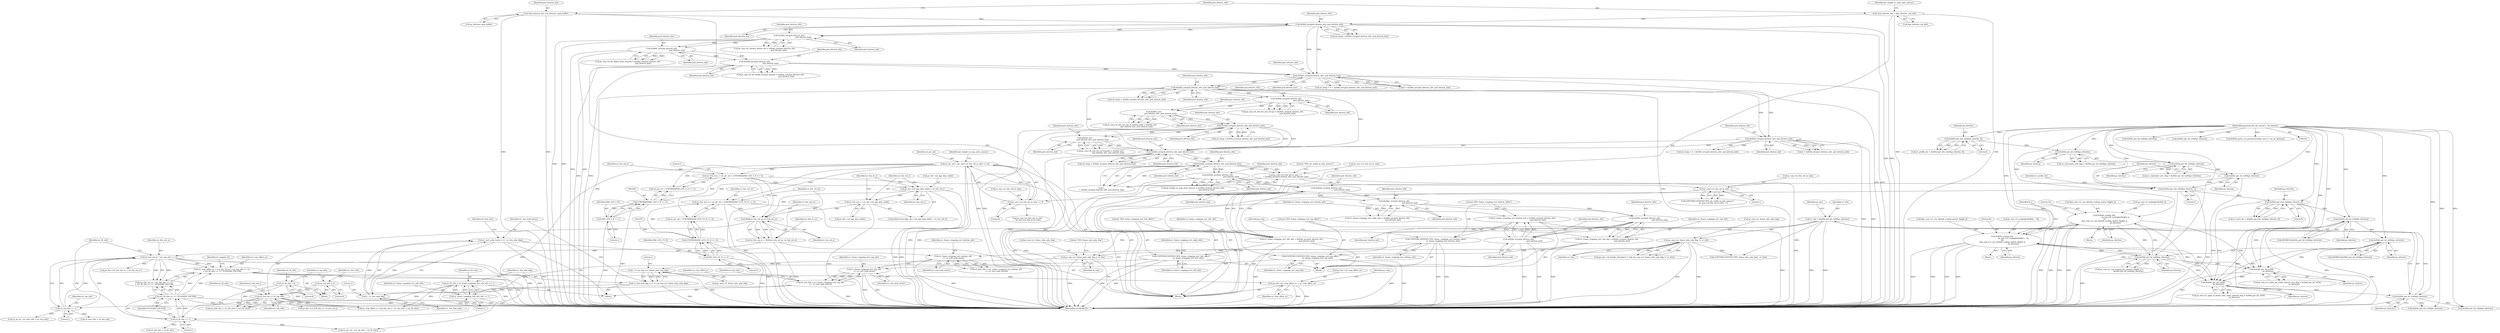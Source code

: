 digraph "0_Android_42cf02965b11c397dd37a0063e683cef005bc0ae@pointer" {
"1001477" [label="(Call,ps_dec->u2_crop_offset_uv = u2_crop_offset_uv)"];
"1001167" [label="(Call,u2_crop_offset_uv = (u2_frm_wd_uv * (u2_top_ofst >> 1))\n + (u2_lft_ofst >> 1) * YUV420SP_FACTOR)"];
"1001170" [label="(Call,u2_frm_wd_uv * (u2_top_ofst >> 1))"];
"1001083" [label="(Call,u2_frm_wd_uv = MAX(u2_frm_wd_uv, u2_frm_wd_y))"];
"1001085" [label="(Call,MAX(u2_frm_wd_uv, u2_frm_wd_y))"];
"1001074" [label="(Call,u2_frm_wd_uv = u2_pic_wd + (UWORD8)(PAD_LEN_UV_H << 2))"];
"1000835" [label="(Call,u2_pic_wd = (ps_seq->u2_frm_wd_in_mbs << 4))"];
"1000837" [label="(Call,ps_seq->u2_frm_wd_in_mbs << 4)"];
"1000830" [label="(Call,ps_seq->u2_frm_wd_in_mbs - 1)"];
"1000819" [label="(Call,ps_seq->u2_frm_wd_in_mbs = 1\n + ih264d_uev(pu4_bitstrm_ofst, pu4_bitstrm_buf))"];
"1000825" [label="(Call,ih264d_uev(pu4_bitstrm_ofst, pu4_bitstrm_buf))"];
"1000768" [label="(Call,ih264d_uev(pu4_bitstrm_ofst, pu4_bitstrm_buf))"];
"1000756" [label="(Call,ih264d_sev(\n                            pu4_bitstrm_ofst, pu4_bitstrm_buf))"];
"1000719" [label="(Call,ih264d_uev(pu4_bitstrm_ofst, pu4_bitstrm_buf))"];
"1000709" [label="(Call,ih264d_sev(\n                        pu4_bitstrm_ofst, pu4_bitstrm_buf))"];
"1000697" [label="(Call,ih264d_sev(pu4_bitstrm_ofst,\n                                                     pu4_bitstrm_buf))"];
"1000611" [label="(Call,ih264d_uev(pu4_bitstrm_ofst, pu4_bitstrm_buf))"];
"1000573" [label="(Call,ih264d_uev(pu4_bitstrm_ofst, pu4_bitstrm_buf))"];
"1000458" [label="(Call,ih264d_uev(pu4_bitstrm_ofst,\n                                                        pu4_bitstrm_buf))"];
"1000442" [label="(Call,ih264d_uev(pu4_bitstrm_ofst,\n                                                      pu4_bitstrm_buf))"];
"1000426" [label="(Call,ih264d_uev(pu4_bitstrm_ofst,\n                                                  pu4_bitstrm_buf))"];
"1000303" [label="(Call,ih264d_uev(pu4_bitstrm_ofst, pu4_bitstrm_buf))"];
"1000187" [label="(Call,*pu4_bitstrm_ofst = &ps_bitstrm->u4_ofst)"];
"1000181" [label="(Call,*pu4_bitstrm_buf = ps_bitstrm->pu4_buffer)"];
"1000647" [label="(Call,ih264d_uev(pu4_bitstrm_ofst, pu4_bitstrm_buf))"];
"1001078" [label="(Call,(UWORD8)(PAD_LEN_UV_H << 2))"];
"1001080" [label="(Call,PAD_LEN_UV_H << 2)"];
"1001060" [label="(Call,u2_frm_wd_y = ps_dec->u4_app_disp_width)"];
"1001055" [label="(Call,ps_dec->u4_app_disp_width > u2_frm_wd_y)"];
"1001038" [label="(Call,u2_frm_wd_y = u2_pic_wd + (UWORD8)(PAD_LEN_Y_H << 1))"];
"1001042" [label="(Call,(UWORD8)(PAD_LEN_Y_H << 1))"];
"1001044" [label="(Call,PAD_LEN_Y_H << 1)"];
"1001172" [label="(Call,u2_top_ofst >> 1)"];
"1001163" [label="(Call,u2_frm_wd_y * u2_top_ofst)"];
"1001155" [label="(Call,u2_top_ofst = (u1_frame_cropping_rect_top_ofst\n << u1_vert_mult_factor))"];
"1001157" [label="(Call,u1_frame_cropping_rect_top_ofst\n << u1_vert_mult_factor)"];
"1001016" [label="(Call,COPYTHECONTEXT(\"SPS: frame_cropping_rect_top_offset\",\n                        u1_frame_cropping_rect_top_ofst))"];
"1001011" [label="(Call,u1_frame_cropping_rect_top_ofst = ih264d_uev(pu4_bitstrm_ofst,\n                                                     pu4_bitstrm_buf))"];
"1001013" [label="(Call,ih264d_uev(pu4_bitstrm_ofst,\n                                                     pu4_bitstrm_buf))"];
"1001005" [label="(Call,ih264d_uev(pu4_bitstrm_ofst,\n                                                       pu4_bitstrm_buf))"];
"1000997" [label="(Call,ih264d_uev(pu4_bitstrm_ofst,\n                                                      pu4_bitstrm_buf))"];
"1000844" [label="(Call,ih264d_uev(pu4_bitstrm_ofst,\n                                                pu4_bitstrm_buf))"];
"1001152" [label="(Call,u1_frame_cropping_rect_bottom_ofst\n << u1_vert_mult_factor)"];
"1001024" [label="(Call,COPYTHECONTEXT(\"SPS: frame_cropping_rect_bottom_offset\",\n                        u1_frame_cropping_rect_bottom_ofst))"];
"1001019" [label="(Call,u1_frame_cropping_rect_bottom_ofst = ih264d_uev(pu4_bitstrm_ofst,\n                                                        pu4_bitstrm_buf))"];
"1001021" [label="(Call,ih264d_uev(pu4_bitstrm_ofst,\n                                                        pu4_bitstrm_buf))"];
"1001145" [label="(Call,u1_vert_mult_factor = (2 - u1_frm_mbs_flag))"];
"1001147" [label="(Call,2 - u1_frm_mbs_flag)"];
"1001138" [label="(Call,u1_frm_mbs_flag = (1 == ps_seq->u1_frame_mbs_only_flag))"];
"1001140" [label="(Call,1 == ps_seq->u1_frame_mbs_only_flag)"];
"1000916" [label="(Call,ps_seq->u1_frame_mbs_only_flag = u1_frm)"];
"1000892" [label="(Call,u1_frm = ih264d_get_bit_h264(ps_bitstrm))"];
"1000894" [label="(Call,ih264d_get_bit_h264(ps_bitstrm))"];
"1000812" [label="(Call,ih264d_get_bit_h264(\n                    ps_bitstrm))"];
"1000537" [label="(Call,ih264d_scaling_list(\n                                        ps_seq->i2_scalinglist4x4[i4_i],\n 16,\n &ps_seq->u1_use_default_scaling_matrix_flag[i4_i],\n                                        ps_bitstrm))"];
"1000553" [label="(Call,ih264d_scaling_list(\n                                        ps_seq->i2_scalinglist8x8[i4_i - 6],\n 64,\n &ps_seq->u1_use_default_scaling_matrix_flag[i4_i],\n                                        ps_bitstrm))"];
"1000516" [label="(Call,ih264d_get_bit_h264(ps_bitstrm))"];
"1000493" [label="(Call,ih264d_get_bit_h264(ps_bitstrm))"];
"1000476" [label="(Call,ih264d_get_bit_h264(ps_bitstrm))"];
"1000295" [label="(Call,ih264d_get_bits_h264(ps_bitstrm, 8))"];
"1000262" [label="(Call,ih264d_get_bits_h264(ps_bitstrm, 5))"];
"1000260" [label="(Call,ih264d_get_bit_h264(ps_bitstrm))"];
"1000258" [label="(Call,ih264d_get_bit_h264(ps_bitstrm))"];
"1000254" [label="(Call,ih264d_get_bit_h264(ps_bitstrm))"];
"1000246" [label="(Call,ih264d_get_bits_h264(ps_bitstrm, 8))"];
"1000165" [label="(MethodParameterIn,dec_bit_stream_t *ps_bitstrm)"];
"1000686" [label="(Call,ih264d_get_bit_h264(\n                        ps_bitstrm))"];
"1000903" [label="(Call,ps_seq->u1_frame_mbs_only_flag != u1_frm)"];
"1001116" [label="(Call,u2_top_ofst = 0)"];
"1001175" [label="(Call,(u2_lft_ofst >> 1) * YUV420SP_FACTOR)"];
"1001176" [label="(Call,u2_lft_ofst >> 1)"];
"1001133" [label="(Call,u2_lft_ofst = u1_frame_cropping_rect_left_ofst << 1)"];
"1001135" [label="(Call,u1_frame_cropping_rect_left_ofst << 1)"];
"1001000" [label="(Call,COPYTHECONTEXT(\"SPS: frame_cropping_rect_left_offset\",\n                        u1_frame_cropping_rect_left_ofst))"];
"1000995" [label="(Call,u1_frame_cropping_rect_left_ofst = ih264d_uev(pu4_bitstrm_ofst,\n                                                      pu4_bitstrm_buf))"];
"1001112" [label="(Call,u2_lft_ofst = 0)"];
"1000422" [label="(Call,ps_seq->i4_chroma_format_idc = ih264d_uev(pu4_bitstrm_ofst,\n                                                  pu4_bitstrm_buf))"];
"1001160" [label="(Call,u2_crop_offset_y = (u2_frm_wd_y * u2_top_ofst) + (u2_lft_ofst))"];
"1001172" [label="(Call,u2_top_ofst >> 1)"];
"1000649" [label="(Identifier,pu4_bitstrm_buf)"];
"1000823" [label="(Call,1\n + ih264d_uev(pu4_bitstrm_ofst, pu4_bitstrm_buf))"];
"1000686" [label="(Call,ih264d_get_bit_h264(\n                        ps_bitstrm))"];
"1001076" [label="(Call,u2_pic_wd + (UWORD8)(PAD_LEN_UV_H << 2))"];
"1001146" [label="(Identifier,u1_vert_mult_factor)"];
"1000491" [label="(Call,(WORD32)ih264d_get_bit_h264(ps_bitstrm))"];
"1000693" [label="(Call,ps_seq->i4_ofst_for_non_ref_pic = ih264d_sev(pu4_bitstrm_ofst,\n                                                     pu4_bitstrm_buf))"];
"1000295" [label="(Call,ih264d_get_bits_h264(ps_bitstrm, 8))"];
"1001422" [label="(Call,ps_dec->u2_frm_wd_uv = u2_frm_wd_uv)"];
"1000687" [label="(Identifier,ps_bitstrm)"];
"1000829" [label="(Literal,\"SPS: pic_width_in_mbs_minus1\")"];
"1000978" [label="(Call,ih264d_get_bit_h264(ps_bitstrm))"];
"1000165" [label="(MethodParameterIn,dec_bit_stream_t *ps_bitstrm)"];
"1000550" [label="(Identifier,ps_bitstrm)"];
"1001060" [label="(Call,u2_frm_wd_y = ps_dec->u4_app_disp_width)"];
"1001169" [label="(Call,(u2_frm_wd_uv * (u2_top_ofst >> 1))\n + (u2_lft_ofst >> 1) * YUV420SP_FACTOR)"];
"1000254" [label="(Call,ih264d_get_bit_h264(ps_bitstrm))"];
"1001089" [label="(Identifier,u2_frm_ht_uv)"];
"1000825" [label="(Call,ih264d_uev(pu4_bitstrm_ofst, pu4_bitstrm_buf))"];
"1001081" [label="(Identifier,PAD_LEN_UV_H)"];
"1001062" [label="(Call,ps_dec->u4_app_disp_width)"];
"1001152" [label="(Call,u1_frame_cropping_rect_bottom_ofst\n << u1_vert_mult_factor)"];
"1001507" [label="(MethodReturn,WORD32)"];
"1000537" [label="(Call,ih264d_scaling_list(\n                                        ps_seq->i2_scalinglist4x4[i4_i],\n 16,\n &ps_seq->u1_use_default_scaling_matrix_flag[i4_i],\n                                        ps_bitstrm))"];
"1000296" [label="(Identifier,ps_bitstrm)"];
"1001167" [label="(Call,u2_crop_offset_uv = (u2_frm_wd_uv * (u2_top_ofst >> 1))\n + (u2_lft_ofst >> 1) * YUV420SP_FACTOR)"];
"1001005" [label="(Call,ih264d_uev(pu4_bitstrm_ofst,\n                                                       pu4_bitstrm_buf))"];
"1001162" [label="(Call,(u2_frm_wd_y * u2_top_ofst) + (u2_lft_ofst))"];
"1001138" [label="(Call,u1_frm_mbs_flag = (1 == ps_seq->u1_frame_mbs_only_flag))"];
"1001150" [label="(Call,u2_btm_ofst = (u1_frame_cropping_rect_bottom_ofst\n << u1_vert_mult_factor))"];
"1001412" [label="(Call,ps_dec->u2_frm_wd_y = u2_frm_wd_y)"];
"1001012" [label="(Identifier,u1_frame_cropping_rect_top_ofst)"];
"1000682" [label="(Call,ps_seq->u1_delta_pic_order_always_zero_flag = ih264d_get_bit_h264(\n                        ps_bitstrm))"];
"1001045" [label="(Identifier,PAD_LEN_Y_H)"];
"1000922" [label="(Literal,\"SPS: frame_mbs_only_flag\")"];
"1001117" [label="(Identifier,u2_top_ofst)"];
"1000262" [label="(Call,ih264d_get_bits_h264(ps_bitstrm, 5))"];
"1000255" [label="(Identifier,ps_bitstrm)"];
"1000844" [label="(Call,ih264d_uev(pu4_bitstrm_ofst,\n                                                pu4_bitstrm_buf))"];
"1000813" [label="(Identifier,ps_bitstrm)"];
"1001153" [label="(Identifier,u1_frame_cropping_rect_bottom_ofst)"];
"1000561" [label="(Literal,64)"];
"1000297" [label="(Literal,8)"];
"1000260" [label="(Call,ih264d_get_bit_h264(ps_bitstrm))"];
"1000893" [label="(Identifier,u1_frm)"];
"1000820" [label="(Call,ps_seq->u2_frm_wd_in_mbs)"];
"1000454" [label="(Call,ps_seq->i4_bit_depth_chroma_minus8 = ih264d_uev(pu4_bitstrm_ofst,\n                                                        pu4_bitstrm_buf))"];
"1000188" [label="(Identifier,pu4_bitstrm_ofst)"];
"1000645" [label="(Call,4 + ih264d_uev(pu4_bitstrm_ofst, pu4_bitstrm_buf))"];
"1000187" [label="(Call,*pu4_bitstrm_ofst = &ps_bitstrm->u4_ofst)"];
"1001046" [label="(Literal,1)"];
"1001166" [label="(Identifier,u2_lft_ofst)"];
"1001016" [label="(Call,COPYTHECONTEXT(\"SPS: frame_cropping_rect_top_offset\",\n                        u1_frame_cropping_rect_top_ofst))"];
"1001484" [label="(Identifier,ps_seq)"];
"1000477" [label="(Identifier,ps_bitstrm)"];
"1000301" [label="(Call,u4_temp = ih264d_uev(pu4_bitstrm_ofst, pu4_bitstrm_buf))"];
"1000647" [label="(Call,ih264d_uev(pu4_bitstrm_ofst, pu4_bitstrm_buf))"];
"1000611" [label="(Call,ih264d_uev(pu4_bitstrm_ofst, pu4_bitstrm_buf))"];
"1000183" [label="(Call,ps_bitstrm->pu4_buffer)"];
"1001179" [label="(Identifier,YUV420SP_FACTOR)"];
"1000517" [label="(Identifier,ps_bitstrm)"];
"1000904" [label="(Call,ps_seq->u1_frame_mbs_only_flag)"];
"1000846" [label="(Identifier,pu4_bitstrm_buf)"];
"1001026" [label="(Identifier,u1_frame_cropping_rect_bottom_ofst)"];
"1000538" [label="(Call,ps_seq->i2_scalinglist4x4[i4_i])"];
"1000999" [label="(Identifier,pu4_bitstrm_buf)"];
"1000568" [label="(Identifier,ps_bitstrm)"];
"1001000" [label="(Call,COPYTHECONTEXT(\"SPS: frame_cropping_rect_left_offset\",\n                        u1_frame_cropping_rect_left_ofst))"];
"1000866" [label="(Call,ps_seq->u2_frm_wd_in_mbs\n * ps_seq->u2_frm_ht_in_mbs)"];
"1001007" [label="(Identifier,pu4_bitstrm_buf)"];
"1000997" [label="(Call,ih264d_uev(pu4_bitstrm_ofst,\n                                                      pu4_bitstrm_buf))"];
"1001023" [label="(Identifier,pu4_bitstrm_buf)"];
"1000427" [label="(Identifier,pu4_bitstrm_ofst)"];
"1000244" [label="(Call,u1_profile_idc = ih264d_get_bits_h264(ps_bitstrm, 8))"];
"1000573" [label="(Call,ih264d_uev(pu4_bitstrm_ofst, pu4_bitstrm_buf))"];
"1001184" [label="(Call,u2_btm_ofst + u2_top_ofst)"];
"1000836" [label="(Identifier,u2_pic_wd)"];
"1000181" [label="(Call,*pu4_bitstrm_buf = ps_bitstrm->pu4_buffer)"];
"1000758" [label="(Identifier,pu4_bitstrm_buf)"];
"1001156" [label="(Identifier,u2_top_ofst)"];
"1001106" [label="(Block,)"];
"1001011" [label="(Call,u1_frame_cropping_rect_top_ofst = ih264d_uev(pu4_bitstrm_ofst,\n                                                     pu4_bitstrm_buf))"];
"1001157" [label="(Call,u1_frame_cropping_rect_top_ofst\n << u1_vert_mult_factor)"];
"1000508" [label="(Identifier,i4_i)"];
"1000248" [label="(Literal,8)"];
"1001151" [label="(Identifier,u2_btm_ofst)"];
"1000261" [label="(Identifier,ps_bitstrm)"];
"1000697" [label="(Call,ih264d_sev(pu4_bitstrm_ofst,\n                                                     pu4_bitstrm_buf))"];
"1000258" [label="(Call,ih264d_get_bit_h264(ps_bitstrm))"];
"1001087" [label="(Identifier,u2_frm_wd_y)"];
"1000838" [label="(Call,ps_seq->u2_frm_wd_in_mbs)"];
"1001173" [label="(Identifier,u2_top_ofst)"];
"1000831" [label="(Call,ps_seq->u2_frm_wd_in_mbs)"];
"1001155" [label="(Call,u2_top_ofst = (u1_frame_cropping_rect_top_ofst\n << u1_vert_mult_factor))"];
"1001019" [label="(Call,u1_frame_cropping_rect_bottom_ofst = ih264d_uev(pu4_bitstrm_ofst,\n                                                        pu4_bitstrm_buf))"];
"1000903" [label="(Call,ps_seq->u1_frame_mbs_only_flag != u1_frm)"];
"1000516" [label="(Call,ih264d_get_bit_h264(ps_bitstrm))"];
"1000536" [label="(Block,)"];
"1000643" [label="(Call,u4_temp = 4 + ih264d_uev(pu4_bitstrm_ofst, pu4_bitstrm_buf))"];
"1000268" [label="(Identifier,u1_profile_idc)"];
"1001121" [label="(Identifier,u2_btm_ofst)"];
"1001118" [label="(Literal,0)"];
"1000710" [label="(Identifier,pu4_bitstrm_ofst)"];
"1000609" [label="(Call,u4_temp = ih264d_uev(pu4_bitstrm_ofst, pu4_bitstrm_buf))"];
"1001024" [label="(Call,COPYTHECONTEXT(\"SPS: frame_cropping_rect_bottom_offset\",\n                        u1_frame_cropping_rect_bottom_ofst))"];
"1000474" [label="(Call,(WORD32)ih264d_get_bit_h264(ps_bitstrm))"];
"1000766" [label="(Call,u4_temp = ih264d_uev(pu4_bitstrm_ofst, pu4_bitstrm_buf))"];
"1001080" [label="(Call,PAD_LEN_UV_H << 2)"];
"1000543" [label="(Literal,16)"];
"1001174" [label="(Literal,1)"];
"1001158" [label="(Identifier,u1_frame_cropping_rect_top_ofst)"];
"1000828" [label="(Call,COPYTHECONTEXT(\"SPS: pic_width_in_mbs_minus1\",\n                    ps_seq->u2_frm_wd_in_mbs - 1))"];
"1000929" [label="(Call,ih264d_get_bit_h264(ps_bitstrm))"];
"1001477" [label="(Call,ps_dec->u2_crop_offset_uv = u2_crop_offset_uv)"];
"1000304" [label="(Identifier,pu4_bitstrm_ofst)"];
"1000552" [label="(Block,)"];
"1000987" [label="(Call,ih264d_get_bit_h264(ps_bitstrm))"];
"1001031" [label="(Call,ih264d_get_bit_h264(ps_bitstrm))"];
"1001074" [label="(Call,u2_frm_wd_uv = u2_pic_wd + (UWORD8)(PAD_LEN_UV_H << 2))"];
"1001147" [label="(Call,2 - u1_frm_mbs_flag)"];
"1000717" [label="(Call,u4_temp = ih264d_uev(pu4_bitstrm_ofst, pu4_bitstrm_buf))"];
"1001142" [label="(Call,ps_seq->u1_frame_mbs_only_flag)"];
"1001020" [label="(Identifier,u1_frame_cropping_rect_bottom_ofst)"];
"1001061" [label="(Identifier,u2_frm_wd_y)"];
"1000845" [label="(Identifier,pu4_bitstrm_ofst)"];
"1001054" [label="(ControlStructure,if(ps_dec->u4_app_disp_width > u2_frm_wd_y))"];
"1000544" [label="(Call,&ps_seq->u1_use_default_scaling_matrix_flag[i4_i])"];
"1001049" [label="(Literal,1)"];
"1001133" [label="(Call,u2_lft_ofst = u1_frame_cropping_rect_left_ofst << 1)"];
"1001059" [label="(Identifier,u2_frm_wd_y)"];
"1001163" [label="(Call,u2_frm_wd_y * u2_top_ofst)"];
"1001017" [label="(Literal,\"SPS: frame_cropping_rect_top_offset\")"];
"1001018" [label="(Identifier,u1_frame_cropping_rect_top_ofst)"];
"1001114" [label="(Literal,0)"];
"1000166" [label="(Block,)"];
"1001127" [label="(Block,)"];
"1000757" [label="(Identifier,pu4_bitstrm_ofst)"];
"1001178" [label="(Literal,1)"];
"1000613" [label="(Identifier,pu4_bitstrm_buf)"];
"1000998" [label="(Identifier,pu4_bitstrm_ofst)"];
"1000719" [label="(Call,ih264d_uev(pu4_bitstrm_ofst, pu4_bitstrm_buf))"];
"1001134" [label="(Identifier,u2_lft_ofst)"];
"1000720" [label="(Identifier,pu4_bitstrm_ofst)"];
"1000648" [label="(Identifier,pu4_bitstrm_ofst)"];
"1001085" [label="(Call,MAX(u2_frm_wd_uv, u2_frm_wd_y))"];
"1000428" [label="(Identifier,pu4_bitstrm_buf)"];
"1000259" [label="(Identifier,ps_bitstrm)"];
"1001006" [label="(Identifier,pu4_bitstrm_ofst)"];
"1000995" [label="(Call,u1_frame_cropping_rect_left_ofst = ih264d_uev(pu4_bitstrm_ofst,\n                                                      pu4_bitstrm_buf))"];
"1001326" [label="(Call,ih264d_parse_vui_parametres(&ps_seq->s_vui, ps_bitstrm))"];
"1000827" [label="(Identifier,pu4_bitstrm_buf)"];
"1000768" [label="(Call,ih264d_uev(pu4_bitstrm_ofst, pu4_bitstrm_buf))"];
"1001078" [label="(Call,(UWORD8)(PAD_LEN_UV_H << 2))"];
"1001013" [label="(Call,ih264d_uev(pu4_bitstrm_ofst,\n                                                     pu4_bitstrm_buf))"];
"1001039" [label="(Identifier,u2_frm_wd_y)"];
"1001139" [label="(Identifier,u1_frm_mbs_flag)"];
"1001181" [label="(Identifier,i4_cropped_ht)"];
"1000837" [label="(Call,ps_seq->u2_frm_wd_in_mbs << 4)"];
"1001014" [label="(Identifier,pu4_bitstrm_ofst)"];
"1000554" [label="(Call,ps_seq->i2_scalinglist8x8[i4_i - 6])"];
"1000476" [label="(Call,ih264d_get_bit_h264(ps_bitstrm))"];
"1000841" [label="(Literal,4)"];
"1000458" [label="(Call,ih264d_uev(pu4_bitstrm_ofst,\n                                                        pu4_bitstrm_buf))"];
"1000252" [label="(Call,uc_constraint_set0_flag = ih264d_get_bit_h264(ps_bitstrm))"];
"1001478" [label="(Call,ps_dec->u2_crop_offset_uv)"];
"1001171" [label="(Identifier,u2_frm_wd_uv)"];
"1000305" [label="(Identifier,pu4_bitstrm_buf)"];
"1001066" [label="(Identifier,u2_frm_ht_y)"];
"1000460" [label="(Identifier,pu4_bitstrm_buf)"];
"1000826" [label="(Identifier,pu4_bitstrm_ofst)"];
"1001044" [label="(Call,PAD_LEN_Y_H << 1)"];
"1001040" [label="(Call,u2_pic_wd + (UWORD8)(PAD_LEN_Y_H << 1))"];
"1001165" [label="(Identifier,u2_top_ofst)"];
"1000892" [label="(Call,u1_frm = ih264d_get_bit_h264(ps_bitstrm))"];
"1000303" [label="(Call,ih264d_uev(pu4_bitstrm_ofst, pu4_bitstrm_buf))"];
"1001177" [label="(Identifier,u2_lft_ofst)"];
"1000443" [label="(Identifier,pu4_bitstrm_ofst)"];
"1000699" [label="(Identifier,pu4_bitstrm_buf)"];
"1001141" [label="(Literal,1)"];
"1000750" [label="(Call,ps_seq->i4_ofst_for_ref_frame[i] = ih264d_sev(\n                            pu4_bitstrm_ofst, pu4_bitstrm_buf))"];
"1001038" [label="(Call,u2_frm_wd_y = u2_pic_wd + (UWORD8)(PAD_LEN_Y_H << 1))"];
"1000920" [label="(Identifier,u1_frm)"];
"1000698" [label="(Identifier,pu4_bitstrm_ofst)"];
"1001083" [label="(Call,u2_frm_wd_uv = MAX(u2_frm_wd_uv, u2_frm_wd_y))"];
"1001025" [label="(Literal,\"SPS: frame_cropping_rect_bottom_offset\")"];
"1000894" [label="(Call,ih264d_get_bit_h264(ps_bitstrm))"];
"1000808" [label="(Call,ps_seq->u1_gaps_in_frame_num_value_allowed_flag = ih264d_get_bit_h264(\n                    ps_bitstrm))"];
"1001056" [label="(Call,ps_dec->u4_app_disp_width)"];
"1001189" [label="(Call,u2_pic_wd - (u2_rgt_ofst + u2_lft_ofst))"];
"1000705" [label="(Call,ps_seq->i4_ofst_for_top_to_bottom_field = ih264d_sev(\n                        pu4_bitstrm_ofst, pu4_bitstrm_buf))"];
"1001116" [label="(Call,u2_top_ofst = 0)"];
"1000438" [label="(Call,ps_seq->i4_bit_depth_luma_minus8 = ih264d_uev(pu4_bitstrm_ofst,\n                                                      pu4_bitstrm_buf))"];
"1000510" [label="(Call,ps_seq->u1_seq_scaling_list_present_flag[i4_i] =\n                                ih264d_get_bit_h264(ps_bitstrm))"];
"1000182" [label="(Identifier,pu4_bitstrm_buf)"];
"1000834" [label="(Literal,1)"];
"1001084" [label="(Identifier,u2_frm_wd_uv)"];
"1001161" [label="(Identifier,u2_crop_offset_y)"];
"1000553" [label="(Call,ih264d_scaling_list(\n                                        ps_seq->i2_scalinglist8x8[i4_i - 6],\n 64,\n &ps_seq->u1_use_default_scaling_matrix_flag[i4_i],\n                                        ps_bitstrm))"];
"1001191" [label="(Call,u2_rgt_ofst + u2_lft_ofst)"];
"1001140" [label="(Call,1 == ps_seq->u1_frame_mbs_only_flag)"];
"1000493" [label="(Call,ih264d_get_bit_h264(ps_bitstrm))"];
"1000444" [label="(Identifier,pu4_bitstrm_buf)"];
"1001137" [label="(Literal,1)"];
"1001135" [label="(Call,u1_frame_cropping_rect_left_ofst << 1)"];
"1000562" [label="(Call,&ps_seq->u1_use_default_scaling_matrix_flag[i4_i])"];
"1001176" [label="(Call,u2_lft_ofst >> 1)"];
"1001168" [label="(Identifier,u2_crop_offset_uv)"];
"1000895" [label="(Identifier,ps_bitstrm)"];
"1000769" [label="(Identifier,pu4_bitstrm_ofst)"];
"1000900" [label="(Identifier,ps_dec)"];
"1000256" [label="(Call,uc_constraint_set1_flag = ih264d_get_bit_h264(ps_bitstrm))"];
"1000612" [label="(Identifier,pu4_bitstrm_ofst)"];
"1001170" [label="(Call,u2_frm_wd_uv * (u2_top_ofst >> 1))"];
"1001149" [label="(Identifier,u1_frm_mbs_flag)"];
"1000246" [label="(Call,ih264d_get_bits_h264(ps_bitstrm, 8))"];
"1001001" [label="(Literal,\"SPS: frame_cropping_rect_left_offset\")"];
"1000835" [label="(Call,u2_pic_wd = (ps_seq->u2_frm_wd_in_mbs << 4))"];
"1000459" [label="(Identifier,pu4_bitstrm_ofst)"];
"1001022" [label="(Identifier,pu4_bitstrm_ofst)"];
"1000916" [label="(Call,ps_seq->u1_frame_mbs_only_flag = u1_frm)"];
"1000770" [label="(Identifier,pu4_bitstrm_buf)"];
"1001182" [label="(Call,u2_pic_ht - (u2_btm_ofst + u2_top_ofst))"];
"1001154" [label="(Identifier,u1_vert_mult_factor)"];
"1001112" [label="(Call,u2_lft_ofst = 0)"];
"1000201" [label="(Identifier,pic_height_in_map_units_minus1)"];
"1001082" [label="(Literal,2)"];
"1001021" [label="(Call,ih264d_uev(pu4_bitstrm_ofst,\n                                                        pu4_bitstrm_buf))"];
"1000494" [label="(Identifier,ps_bitstrm)"];
"1000574" [label="(Identifier,pu4_bitstrm_ofst)"];
"1000442" [label="(Call,ih264d_uev(pu4_bitstrm_ofst,\n                                                      pu4_bitstrm_buf))"];
"1000189" [label="(Call,&ps_bitstrm->u4_ofst)"];
"1001055" [label="(Call,ps_dec->u4_app_disp_width > u2_frm_wd_y)"];
"1000897" [label="(Call,(ps_dec->i4_header_decoded & 1) && (ps_seq->u1_frame_mbs_only_flag != u1_frm))"];
"1001159" [label="(Identifier,u1_vert_mult_factor)"];
"1000571" [label="(Call,4 + ih264d_uev(pu4_bitstrm_ofst, pu4_bitstrm_buf))"];
"1001481" [label="(Identifier,u2_crop_offset_uv)"];
"1000907" [label="(Identifier,u1_frm)"];
"1001002" [label="(Identifier,u1_frame_cropping_rect_left_ofst)"];
"1000264" [label="(Literal,5)"];
"1001042" [label="(Call,(UWORD8)(PAD_LEN_Y_H << 1))"];
"1001003" [label="(Call,u1_frame_cropping_rect_right_ofst = ih264d_uev(pu4_bitstrm_ofst,\n                                                       pu4_bitstrm_buf))"];
"1001148" [label="(Literal,2)"];
"1001164" [label="(Identifier,u2_frm_wd_y)"];
"1001029" [label="(Identifier,ps_seq)"];
"1000917" [label="(Call,ps_seq->u1_frame_mbs_only_flag)"];
"1000575" [label="(Identifier,pu4_bitstrm_buf)"];
"1000721" [label="(Identifier,pu4_bitstrm_buf)"];
"1000711" [label="(Identifier,pu4_bitstrm_buf)"];
"1000819" [label="(Call,ps_seq->u2_frm_wd_in_mbs = 1\n + ih264d_uev(pu4_bitstrm_ofst, pu4_bitstrm_buf))"];
"1000293" [label="(Call,u1_level_idc = ih264d_get_bits_h264(ps_bitstrm, 8))"];
"1000756" [label="(Call,ih264d_sev(\n                            pu4_bitstrm_ofst, pu4_bitstrm_buf))"];
"1000709" [label="(Call,ih264d_sev(\n                        pu4_bitstrm_ofst, pu4_bitstrm_buf))"];
"1001075" [label="(Identifier,u2_frm_wd_uv)"];
"1000247" [label="(Identifier,ps_bitstrm)"];
"1000830" [label="(Call,ps_seq->u2_frm_wd_in_mbs - 1)"];
"1000843" [label="(Identifier,pic_height_in_map_units_minus1)"];
"1000263" [label="(Identifier,ps_bitstrm)"];
"1000426" [label="(Call,ih264d_uev(pu4_bitstrm_ofst,\n                                                  pu4_bitstrm_buf))"];
"1001113" [label="(Identifier,u2_lft_ofst)"];
"1001175" [label="(Call,(u2_lft_ofst >> 1) * YUV420SP_FACTOR)"];
"1000996" [label="(Identifier,u1_frame_cropping_rect_left_ofst)"];
"1000842" [label="(Call,pic_height_in_map_units_minus1 = ih264d_uev(pu4_bitstrm_ofst,\n                                                pu4_bitstrm_buf))"];
"1000994" [label="(Block,)"];
"1001136" [label="(Identifier,u1_frame_cropping_rect_left_ofst)"];
"1000921" [label="(Call,COPYTHECONTEXT(\"SPS: frame_mbs_only_flag\", u1_frm))"];
"1001086" [label="(Identifier,u2_frm_wd_uv)"];
"1001145" [label="(Call,u1_vert_mult_factor = (2 - u1_frm_mbs_flag))"];
"1001015" [label="(Identifier,pu4_bitstrm_buf)"];
"1000812" [label="(Call,ih264d_get_bit_h264(\n                    ps_bitstrm))"];
"1001004" [label="(Identifier,u1_frame_cropping_rect_right_ofst)"];
"1000569" [label="(Call,u4_temp = 4 + ih264d_uev(pu4_bitstrm_ofst, pu4_bitstrm_buf))"];
"1001477" -> "1000166"  [label="AST: "];
"1001477" -> "1001481"  [label="CFG: "];
"1001478" -> "1001477"  [label="AST: "];
"1001481" -> "1001477"  [label="AST: "];
"1001484" -> "1001477"  [label="CFG: "];
"1001477" -> "1001507"  [label="DDG: "];
"1001477" -> "1001507"  [label="DDG: "];
"1001167" -> "1001477"  [label="DDG: "];
"1001167" -> "1001106"  [label="AST: "];
"1001167" -> "1001169"  [label="CFG: "];
"1001168" -> "1001167"  [label="AST: "];
"1001169" -> "1001167"  [label="AST: "];
"1001181" -> "1001167"  [label="CFG: "];
"1001167" -> "1001507"  [label="DDG: "];
"1001167" -> "1001507"  [label="DDG: "];
"1001170" -> "1001167"  [label="DDG: "];
"1001170" -> "1001167"  [label="DDG: "];
"1001175" -> "1001167"  [label="DDG: "];
"1001175" -> "1001167"  [label="DDG: "];
"1001170" -> "1001169"  [label="AST: "];
"1001170" -> "1001172"  [label="CFG: "];
"1001171" -> "1001170"  [label="AST: "];
"1001172" -> "1001170"  [label="AST: "];
"1001177" -> "1001170"  [label="CFG: "];
"1001170" -> "1001507"  [label="DDG: "];
"1001170" -> "1001507"  [label="DDG: "];
"1001170" -> "1001169"  [label="DDG: "];
"1001170" -> "1001169"  [label="DDG: "];
"1001083" -> "1001170"  [label="DDG: "];
"1001172" -> "1001170"  [label="DDG: "];
"1001172" -> "1001170"  [label="DDG: "];
"1001170" -> "1001422"  [label="DDG: "];
"1001083" -> "1000166"  [label="AST: "];
"1001083" -> "1001085"  [label="CFG: "];
"1001084" -> "1001083"  [label="AST: "];
"1001085" -> "1001083"  [label="AST: "];
"1001089" -> "1001083"  [label="CFG: "];
"1001083" -> "1001507"  [label="DDG: "];
"1001085" -> "1001083"  [label="DDG: "];
"1001085" -> "1001083"  [label="DDG: "];
"1001085" -> "1001087"  [label="CFG: "];
"1001086" -> "1001085"  [label="AST: "];
"1001087" -> "1001085"  [label="AST: "];
"1001074" -> "1001085"  [label="DDG: "];
"1001060" -> "1001085"  [label="DDG: "];
"1001055" -> "1001085"  [label="DDG: "];
"1001038" -> "1001085"  [label="DDG: "];
"1001085" -> "1001163"  [label="DDG: "];
"1001074" -> "1000166"  [label="AST: "];
"1001074" -> "1001076"  [label="CFG: "];
"1001075" -> "1001074"  [label="AST: "];
"1001076" -> "1001074"  [label="AST: "];
"1001084" -> "1001074"  [label="CFG: "];
"1001074" -> "1001507"  [label="DDG: "];
"1000835" -> "1001074"  [label="DDG: "];
"1001078" -> "1001074"  [label="DDG: "];
"1000835" -> "1000166"  [label="AST: "];
"1000835" -> "1000837"  [label="CFG: "];
"1000836" -> "1000835"  [label="AST: "];
"1000837" -> "1000835"  [label="AST: "];
"1000843" -> "1000835"  [label="CFG: "];
"1000835" -> "1001507"  [label="DDG: "];
"1000835" -> "1001507"  [label="DDG: "];
"1000837" -> "1000835"  [label="DDG: "];
"1000837" -> "1000835"  [label="DDG: "];
"1000835" -> "1001038"  [label="DDG: "];
"1000835" -> "1001040"  [label="DDG: "];
"1000835" -> "1001076"  [label="DDG: "];
"1000835" -> "1001189"  [label="DDG: "];
"1000837" -> "1000841"  [label="CFG: "];
"1000838" -> "1000837"  [label="AST: "];
"1000841" -> "1000837"  [label="AST: "];
"1000830" -> "1000837"  [label="DDG: "];
"1000837" -> "1000866"  [label="DDG: "];
"1000830" -> "1000828"  [label="AST: "];
"1000830" -> "1000834"  [label="CFG: "];
"1000831" -> "1000830"  [label="AST: "];
"1000834" -> "1000830"  [label="AST: "];
"1000828" -> "1000830"  [label="CFG: "];
"1000830" -> "1000828"  [label="DDG: "];
"1000830" -> "1000828"  [label="DDG: "];
"1000819" -> "1000830"  [label="DDG: "];
"1000819" -> "1000166"  [label="AST: "];
"1000819" -> "1000823"  [label="CFG: "];
"1000820" -> "1000819"  [label="AST: "];
"1000823" -> "1000819"  [label="AST: "];
"1000829" -> "1000819"  [label="CFG: "];
"1000819" -> "1001507"  [label="DDG: "];
"1000825" -> "1000819"  [label="DDG: "];
"1000825" -> "1000819"  [label="DDG: "];
"1000825" -> "1000823"  [label="AST: "];
"1000825" -> "1000827"  [label="CFG: "];
"1000826" -> "1000825"  [label="AST: "];
"1000827" -> "1000825"  [label="AST: "];
"1000823" -> "1000825"  [label="CFG: "];
"1000825" -> "1000823"  [label="DDG: "];
"1000825" -> "1000823"  [label="DDG: "];
"1000768" -> "1000825"  [label="DDG: "];
"1000768" -> "1000825"  [label="DDG: "];
"1000825" -> "1000844"  [label="DDG: "];
"1000825" -> "1000844"  [label="DDG: "];
"1000768" -> "1000766"  [label="AST: "];
"1000768" -> "1000770"  [label="CFG: "];
"1000769" -> "1000768"  [label="AST: "];
"1000770" -> "1000768"  [label="AST: "];
"1000766" -> "1000768"  [label="CFG: "];
"1000768" -> "1001507"  [label="DDG: "];
"1000768" -> "1001507"  [label="DDG: "];
"1000768" -> "1000766"  [label="DDG: "];
"1000768" -> "1000766"  [label="DDG: "];
"1000756" -> "1000768"  [label="DDG: "];
"1000756" -> "1000768"  [label="DDG: "];
"1000647" -> "1000768"  [label="DDG: "];
"1000647" -> "1000768"  [label="DDG: "];
"1000719" -> "1000768"  [label="DDG: "];
"1000719" -> "1000768"  [label="DDG: "];
"1000611" -> "1000768"  [label="DDG: "];
"1000611" -> "1000768"  [label="DDG: "];
"1000756" -> "1000750"  [label="AST: "];
"1000756" -> "1000758"  [label="CFG: "];
"1000757" -> "1000756"  [label="AST: "];
"1000758" -> "1000756"  [label="AST: "];
"1000750" -> "1000756"  [label="CFG: "];
"1000756" -> "1000750"  [label="DDG: "];
"1000756" -> "1000750"  [label="DDG: "];
"1000719" -> "1000756"  [label="DDG: "];
"1000719" -> "1000756"  [label="DDG: "];
"1000719" -> "1000717"  [label="AST: "];
"1000719" -> "1000721"  [label="CFG: "];
"1000720" -> "1000719"  [label="AST: "];
"1000721" -> "1000719"  [label="AST: "];
"1000717" -> "1000719"  [label="CFG: "];
"1000719" -> "1001507"  [label="DDG: "];
"1000719" -> "1001507"  [label="DDG: "];
"1000719" -> "1000717"  [label="DDG: "];
"1000719" -> "1000717"  [label="DDG: "];
"1000709" -> "1000719"  [label="DDG: "];
"1000709" -> "1000719"  [label="DDG: "];
"1000709" -> "1000705"  [label="AST: "];
"1000709" -> "1000711"  [label="CFG: "];
"1000710" -> "1000709"  [label="AST: "];
"1000711" -> "1000709"  [label="AST: "];
"1000705" -> "1000709"  [label="CFG: "];
"1000709" -> "1000705"  [label="DDG: "];
"1000709" -> "1000705"  [label="DDG: "];
"1000697" -> "1000709"  [label="DDG: "];
"1000697" -> "1000709"  [label="DDG: "];
"1000697" -> "1000693"  [label="AST: "];
"1000697" -> "1000699"  [label="CFG: "];
"1000698" -> "1000697"  [label="AST: "];
"1000699" -> "1000697"  [label="AST: "];
"1000693" -> "1000697"  [label="CFG: "];
"1000697" -> "1000693"  [label="DDG: "];
"1000697" -> "1000693"  [label="DDG: "];
"1000611" -> "1000697"  [label="DDG: "];
"1000611" -> "1000697"  [label="DDG: "];
"1000611" -> "1000609"  [label="AST: "];
"1000611" -> "1000613"  [label="CFG: "];
"1000612" -> "1000611"  [label="AST: "];
"1000613" -> "1000611"  [label="AST: "];
"1000609" -> "1000611"  [label="CFG: "];
"1000611" -> "1001507"  [label="DDG: "];
"1000611" -> "1001507"  [label="DDG: "];
"1000611" -> "1000609"  [label="DDG: "];
"1000611" -> "1000609"  [label="DDG: "];
"1000573" -> "1000611"  [label="DDG: "];
"1000573" -> "1000611"  [label="DDG: "];
"1000611" -> "1000647"  [label="DDG: "];
"1000611" -> "1000647"  [label="DDG: "];
"1000573" -> "1000571"  [label="AST: "];
"1000573" -> "1000575"  [label="CFG: "];
"1000574" -> "1000573"  [label="AST: "];
"1000575" -> "1000573"  [label="AST: "];
"1000571" -> "1000573"  [label="CFG: "];
"1000573" -> "1001507"  [label="DDG: "];
"1000573" -> "1001507"  [label="DDG: "];
"1000573" -> "1000569"  [label="DDG: "];
"1000573" -> "1000569"  [label="DDG: "];
"1000573" -> "1000571"  [label="DDG: "];
"1000573" -> "1000571"  [label="DDG: "];
"1000458" -> "1000573"  [label="DDG: "];
"1000458" -> "1000573"  [label="DDG: "];
"1000303" -> "1000573"  [label="DDG: "];
"1000303" -> "1000573"  [label="DDG: "];
"1000458" -> "1000454"  [label="AST: "];
"1000458" -> "1000460"  [label="CFG: "];
"1000459" -> "1000458"  [label="AST: "];
"1000460" -> "1000458"  [label="AST: "];
"1000454" -> "1000458"  [label="CFG: "];
"1000458" -> "1001507"  [label="DDG: "];
"1000458" -> "1001507"  [label="DDG: "];
"1000458" -> "1000454"  [label="DDG: "];
"1000458" -> "1000454"  [label="DDG: "];
"1000442" -> "1000458"  [label="DDG: "];
"1000442" -> "1000458"  [label="DDG: "];
"1000442" -> "1000438"  [label="AST: "];
"1000442" -> "1000444"  [label="CFG: "];
"1000443" -> "1000442"  [label="AST: "];
"1000444" -> "1000442"  [label="AST: "];
"1000438" -> "1000442"  [label="CFG: "];
"1000442" -> "1001507"  [label="DDG: "];
"1000442" -> "1001507"  [label="DDG: "];
"1000442" -> "1000438"  [label="DDG: "];
"1000442" -> "1000438"  [label="DDG: "];
"1000426" -> "1000442"  [label="DDG: "];
"1000426" -> "1000442"  [label="DDG: "];
"1000426" -> "1000422"  [label="AST: "];
"1000426" -> "1000428"  [label="CFG: "];
"1000427" -> "1000426"  [label="AST: "];
"1000428" -> "1000426"  [label="AST: "];
"1000422" -> "1000426"  [label="CFG: "];
"1000426" -> "1001507"  [label="DDG: "];
"1000426" -> "1001507"  [label="DDG: "];
"1000426" -> "1000422"  [label="DDG: "];
"1000426" -> "1000422"  [label="DDG: "];
"1000303" -> "1000426"  [label="DDG: "];
"1000303" -> "1000426"  [label="DDG: "];
"1000303" -> "1000301"  [label="AST: "];
"1000303" -> "1000305"  [label="CFG: "];
"1000304" -> "1000303"  [label="AST: "];
"1000305" -> "1000303"  [label="AST: "];
"1000301" -> "1000303"  [label="CFG: "];
"1000303" -> "1001507"  [label="DDG: "];
"1000303" -> "1001507"  [label="DDG: "];
"1000303" -> "1000301"  [label="DDG: "];
"1000303" -> "1000301"  [label="DDG: "];
"1000187" -> "1000303"  [label="DDG: "];
"1000181" -> "1000303"  [label="DDG: "];
"1000187" -> "1000166"  [label="AST: "];
"1000187" -> "1000189"  [label="CFG: "];
"1000188" -> "1000187"  [label="AST: "];
"1000189" -> "1000187"  [label="AST: "];
"1000201" -> "1000187"  [label="CFG: "];
"1000187" -> "1001507"  [label="DDG: "];
"1000187" -> "1001507"  [label="DDG: "];
"1000181" -> "1000166"  [label="AST: "];
"1000181" -> "1000183"  [label="CFG: "];
"1000182" -> "1000181"  [label="AST: "];
"1000183" -> "1000181"  [label="AST: "];
"1000188" -> "1000181"  [label="CFG: "];
"1000181" -> "1001507"  [label="DDG: "];
"1000181" -> "1001507"  [label="DDG: "];
"1000647" -> "1000645"  [label="AST: "];
"1000647" -> "1000649"  [label="CFG: "];
"1000648" -> "1000647"  [label="AST: "];
"1000649" -> "1000647"  [label="AST: "];
"1000645" -> "1000647"  [label="CFG: "];
"1000647" -> "1001507"  [label="DDG: "];
"1000647" -> "1001507"  [label="DDG: "];
"1000647" -> "1000643"  [label="DDG: "];
"1000647" -> "1000643"  [label="DDG: "];
"1000647" -> "1000645"  [label="DDG: "];
"1000647" -> "1000645"  [label="DDG: "];
"1001078" -> "1001076"  [label="AST: "];
"1001078" -> "1001080"  [label="CFG: "];
"1001079" -> "1001078"  [label="AST: "];
"1001080" -> "1001078"  [label="AST: "];
"1001076" -> "1001078"  [label="CFG: "];
"1001078" -> "1001507"  [label="DDG: "];
"1001078" -> "1001076"  [label="DDG: "];
"1001080" -> "1001078"  [label="DDG: "];
"1001080" -> "1001078"  [label="DDG: "];
"1001080" -> "1001082"  [label="CFG: "];
"1001081" -> "1001080"  [label="AST: "];
"1001082" -> "1001080"  [label="AST: "];
"1001080" -> "1001507"  [label="DDG: "];
"1001060" -> "1001054"  [label="AST: "];
"1001060" -> "1001062"  [label="CFG: "];
"1001061" -> "1001060"  [label="AST: "];
"1001062" -> "1001060"  [label="AST: "];
"1001066" -> "1001060"  [label="CFG: "];
"1001060" -> "1001507"  [label="DDG: "];
"1001055" -> "1001060"  [label="DDG: "];
"1001055" -> "1001054"  [label="AST: "];
"1001055" -> "1001059"  [label="CFG: "];
"1001056" -> "1001055"  [label="AST: "];
"1001059" -> "1001055"  [label="AST: "];
"1001061" -> "1001055"  [label="CFG: "];
"1001066" -> "1001055"  [label="CFG: "];
"1001055" -> "1001507"  [label="DDG: "];
"1001055" -> "1001507"  [label="DDG: "];
"1001038" -> "1001055"  [label="DDG: "];
"1001038" -> "1000166"  [label="AST: "];
"1001038" -> "1001040"  [label="CFG: "];
"1001039" -> "1001038"  [label="AST: "];
"1001040" -> "1001038"  [label="AST: "];
"1001049" -> "1001038"  [label="CFG: "];
"1001038" -> "1001507"  [label="DDG: "];
"1001042" -> "1001038"  [label="DDG: "];
"1001042" -> "1001040"  [label="AST: "];
"1001042" -> "1001044"  [label="CFG: "];
"1001043" -> "1001042"  [label="AST: "];
"1001044" -> "1001042"  [label="AST: "];
"1001040" -> "1001042"  [label="CFG: "];
"1001042" -> "1001507"  [label="DDG: "];
"1001042" -> "1001040"  [label="DDG: "];
"1001044" -> "1001042"  [label="DDG: "];
"1001044" -> "1001042"  [label="DDG: "];
"1001044" -> "1001046"  [label="CFG: "];
"1001045" -> "1001044"  [label="AST: "];
"1001046" -> "1001044"  [label="AST: "];
"1001044" -> "1001507"  [label="DDG: "];
"1001172" -> "1001174"  [label="CFG: "];
"1001173" -> "1001172"  [label="AST: "];
"1001174" -> "1001172"  [label="AST: "];
"1001163" -> "1001172"  [label="DDG: "];
"1001172" -> "1001182"  [label="DDG: "];
"1001172" -> "1001184"  [label="DDG: "];
"1001163" -> "1001162"  [label="AST: "];
"1001163" -> "1001165"  [label="CFG: "];
"1001164" -> "1001163"  [label="AST: "];
"1001165" -> "1001163"  [label="AST: "];
"1001166" -> "1001163"  [label="CFG: "];
"1001163" -> "1001507"  [label="DDG: "];
"1001163" -> "1001160"  [label="DDG: "];
"1001163" -> "1001160"  [label="DDG: "];
"1001163" -> "1001162"  [label="DDG: "];
"1001163" -> "1001162"  [label="DDG: "];
"1001155" -> "1001163"  [label="DDG: "];
"1001116" -> "1001163"  [label="DDG: "];
"1001163" -> "1001412"  [label="DDG: "];
"1001155" -> "1001127"  [label="AST: "];
"1001155" -> "1001157"  [label="CFG: "];
"1001156" -> "1001155"  [label="AST: "];
"1001157" -> "1001155"  [label="AST: "];
"1001161" -> "1001155"  [label="CFG: "];
"1001155" -> "1001507"  [label="DDG: "];
"1001157" -> "1001155"  [label="DDG: "];
"1001157" -> "1001155"  [label="DDG: "];
"1001157" -> "1001159"  [label="CFG: "];
"1001158" -> "1001157"  [label="AST: "];
"1001159" -> "1001157"  [label="AST: "];
"1001157" -> "1001507"  [label="DDG: "];
"1001157" -> "1001507"  [label="DDG: "];
"1001016" -> "1001157"  [label="DDG: "];
"1001152" -> "1001157"  [label="DDG: "];
"1001016" -> "1000994"  [label="AST: "];
"1001016" -> "1001018"  [label="CFG: "];
"1001017" -> "1001016"  [label="AST: "];
"1001018" -> "1001016"  [label="AST: "];
"1001020" -> "1001016"  [label="CFG: "];
"1001016" -> "1001507"  [label="DDG: "];
"1001016" -> "1001507"  [label="DDG: "];
"1001011" -> "1001016"  [label="DDG: "];
"1001011" -> "1000994"  [label="AST: "];
"1001011" -> "1001013"  [label="CFG: "];
"1001012" -> "1001011"  [label="AST: "];
"1001013" -> "1001011"  [label="AST: "];
"1001017" -> "1001011"  [label="CFG: "];
"1001011" -> "1001507"  [label="DDG: "];
"1001013" -> "1001011"  [label="DDG: "];
"1001013" -> "1001011"  [label="DDG: "];
"1001013" -> "1001015"  [label="CFG: "];
"1001014" -> "1001013"  [label="AST: "];
"1001015" -> "1001013"  [label="AST: "];
"1001005" -> "1001013"  [label="DDG: "];
"1001005" -> "1001013"  [label="DDG: "];
"1001013" -> "1001021"  [label="DDG: "];
"1001013" -> "1001021"  [label="DDG: "];
"1001005" -> "1001003"  [label="AST: "];
"1001005" -> "1001007"  [label="CFG: "];
"1001006" -> "1001005"  [label="AST: "];
"1001007" -> "1001005"  [label="AST: "];
"1001003" -> "1001005"  [label="CFG: "];
"1001005" -> "1001003"  [label="DDG: "];
"1001005" -> "1001003"  [label="DDG: "];
"1000997" -> "1001005"  [label="DDG: "];
"1000997" -> "1001005"  [label="DDG: "];
"1000997" -> "1000995"  [label="AST: "];
"1000997" -> "1000999"  [label="CFG: "];
"1000998" -> "1000997"  [label="AST: "];
"1000999" -> "1000997"  [label="AST: "];
"1000995" -> "1000997"  [label="CFG: "];
"1000997" -> "1000995"  [label="DDG: "];
"1000997" -> "1000995"  [label="DDG: "];
"1000844" -> "1000997"  [label="DDG: "];
"1000844" -> "1000997"  [label="DDG: "];
"1000844" -> "1000842"  [label="AST: "];
"1000844" -> "1000846"  [label="CFG: "];
"1000845" -> "1000844"  [label="AST: "];
"1000846" -> "1000844"  [label="AST: "];
"1000842" -> "1000844"  [label="CFG: "];
"1000844" -> "1001507"  [label="DDG: "];
"1000844" -> "1001507"  [label="DDG: "];
"1000844" -> "1000842"  [label="DDG: "];
"1000844" -> "1000842"  [label="DDG: "];
"1001152" -> "1001150"  [label="AST: "];
"1001152" -> "1001154"  [label="CFG: "];
"1001153" -> "1001152"  [label="AST: "];
"1001154" -> "1001152"  [label="AST: "];
"1001150" -> "1001152"  [label="CFG: "];
"1001152" -> "1001507"  [label="DDG: "];
"1001152" -> "1001150"  [label="DDG: "];
"1001152" -> "1001150"  [label="DDG: "];
"1001024" -> "1001152"  [label="DDG: "];
"1001145" -> "1001152"  [label="DDG: "];
"1001024" -> "1000994"  [label="AST: "];
"1001024" -> "1001026"  [label="CFG: "];
"1001025" -> "1001024"  [label="AST: "];
"1001026" -> "1001024"  [label="AST: "];
"1001029" -> "1001024"  [label="CFG: "];
"1001024" -> "1001507"  [label="DDG: "];
"1001024" -> "1001507"  [label="DDG: "];
"1001019" -> "1001024"  [label="DDG: "];
"1001019" -> "1000994"  [label="AST: "];
"1001019" -> "1001021"  [label="CFG: "];
"1001020" -> "1001019"  [label="AST: "];
"1001021" -> "1001019"  [label="AST: "];
"1001025" -> "1001019"  [label="CFG: "];
"1001019" -> "1001507"  [label="DDG: "];
"1001021" -> "1001019"  [label="DDG: "];
"1001021" -> "1001019"  [label="DDG: "];
"1001021" -> "1001023"  [label="CFG: "];
"1001022" -> "1001021"  [label="AST: "];
"1001023" -> "1001021"  [label="AST: "];
"1001021" -> "1001507"  [label="DDG: "];
"1001021" -> "1001507"  [label="DDG: "];
"1001145" -> "1001127"  [label="AST: "];
"1001145" -> "1001147"  [label="CFG: "];
"1001146" -> "1001145"  [label="AST: "];
"1001147" -> "1001145"  [label="AST: "];
"1001151" -> "1001145"  [label="CFG: "];
"1001145" -> "1001507"  [label="DDG: "];
"1001147" -> "1001145"  [label="DDG: "];
"1001147" -> "1001145"  [label="DDG: "];
"1001147" -> "1001149"  [label="CFG: "];
"1001148" -> "1001147"  [label="AST: "];
"1001149" -> "1001147"  [label="AST: "];
"1001147" -> "1001507"  [label="DDG: "];
"1001138" -> "1001147"  [label="DDG: "];
"1001138" -> "1001127"  [label="AST: "];
"1001138" -> "1001140"  [label="CFG: "];
"1001139" -> "1001138"  [label="AST: "];
"1001140" -> "1001138"  [label="AST: "];
"1001146" -> "1001138"  [label="CFG: "];
"1001138" -> "1001507"  [label="DDG: "];
"1001140" -> "1001138"  [label="DDG: "];
"1001140" -> "1001138"  [label="DDG: "];
"1001140" -> "1001142"  [label="CFG: "];
"1001141" -> "1001140"  [label="AST: "];
"1001142" -> "1001140"  [label="AST: "];
"1001140" -> "1001507"  [label="DDG: "];
"1000916" -> "1001140"  [label="DDG: "];
"1000916" -> "1000166"  [label="AST: "];
"1000916" -> "1000920"  [label="CFG: "];
"1000917" -> "1000916"  [label="AST: "];
"1000920" -> "1000916"  [label="AST: "];
"1000922" -> "1000916"  [label="CFG: "];
"1000916" -> "1001507"  [label="DDG: "];
"1000892" -> "1000916"  [label="DDG: "];
"1000903" -> "1000916"  [label="DDG: "];
"1000892" -> "1000166"  [label="AST: "];
"1000892" -> "1000894"  [label="CFG: "];
"1000893" -> "1000892"  [label="AST: "];
"1000894" -> "1000892"  [label="AST: "];
"1000900" -> "1000892"  [label="CFG: "];
"1000892" -> "1001507"  [label="DDG: "];
"1000892" -> "1001507"  [label="DDG: "];
"1000894" -> "1000892"  [label="DDG: "];
"1000892" -> "1000903"  [label="DDG: "];
"1000892" -> "1000921"  [label="DDG: "];
"1000894" -> "1000895"  [label="CFG: "];
"1000895" -> "1000894"  [label="AST: "];
"1000894" -> "1001507"  [label="DDG: "];
"1000812" -> "1000894"  [label="DDG: "];
"1000165" -> "1000894"  [label="DDG: "];
"1000894" -> "1000929"  [label="DDG: "];
"1000894" -> "1000978"  [label="DDG: "];
"1000812" -> "1000808"  [label="AST: "];
"1000812" -> "1000813"  [label="CFG: "];
"1000813" -> "1000812"  [label="AST: "];
"1000808" -> "1000812"  [label="CFG: "];
"1000812" -> "1000808"  [label="DDG: "];
"1000537" -> "1000812"  [label="DDG: "];
"1000553" -> "1000812"  [label="DDG: "];
"1000493" -> "1000812"  [label="DDG: "];
"1000295" -> "1000812"  [label="DDG: "];
"1000686" -> "1000812"  [label="DDG: "];
"1000516" -> "1000812"  [label="DDG: "];
"1000165" -> "1000812"  [label="DDG: "];
"1000537" -> "1000536"  [label="AST: "];
"1000537" -> "1000550"  [label="CFG: "];
"1000538" -> "1000537"  [label="AST: "];
"1000543" -> "1000537"  [label="AST: "];
"1000544" -> "1000537"  [label="AST: "];
"1000550" -> "1000537"  [label="AST: "];
"1000508" -> "1000537"  [label="CFG: "];
"1000537" -> "1001507"  [label="DDG: "];
"1000537" -> "1001507"  [label="DDG: "];
"1000537" -> "1001507"  [label="DDG: "];
"1000537" -> "1001507"  [label="DDG: "];
"1000537" -> "1000516"  [label="DDG: "];
"1000553" -> "1000537"  [label="DDG: "];
"1000516" -> "1000537"  [label="DDG: "];
"1000165" -> "1000537"  [label="DDG: "];
"1000537" -> "1000553"  [label="DDG: "];
"1000537" -> "1000686"  [label="DDG: "];
"1000553" -> "1000552"  [label="AST: "];
"1000553" -> "1000568"  [label="CFG: "];
"1000554" -> "1000553"  [label="AST: "];
"1000561" -> "1000553"  [label="AST: "];
"1000562" -> "1000553"  [label="AST: "];
"1000568" -> "1000553"  [label="AST: "];
"1000508" -> "1000553"  [label="CFG: "];
"1000553" -> "1001507"  [label="DDG: "];
"1000553" -> "1001507"  [label="DDG: "];
"1000553" -> "1001507"  [label="DDG: "];
"1000553" -> "1001507"  [label="DDG: "];
"1000553" -> "1000516"  [label="DDG: "];
"1000516" -> "1000553"  [label="DDG: "];
"1000165" -> "1000553"  [label="DDG: "];
"1000553" -> "1000686"  [label="DDG: "];
"1000516" -> "1000510"  [label="AST: "];
"1000516" -> "1000517"  [label="CFG: "];
"1000517" -> "1000516"  [label="AST: "];
"1000510" -> "1000516"  [label="CFG: "];
"1000516" -> "1001507"  [label="DDG: "];
"1000516" -> "1000510"  [label="DDG: "];
"1000493" -> "1000516"  [label="DDG: "];
"1000165" -> "1000516"  [label="DDG: "];
"1000516" -> "1000686"  [label="DDG: "];
"1000493" -> "1000491"  [label="AST: "];
"1000493" -> "1000494"  [label="CFG: "];
"1000494" -> "1000493"  [label="AST: "];
"1000491" -> "1000493"  [label="CFG: "];
"1000493" -> "1001507"  [label="DDG: "];
"1000493" -> "1000491"  [label="DDG: "];
"1000476" -> "1000493"  [label="DDG: "];
"1000165" -> "1000493"  [label="DDG: "];
"1000493" -> "1000686"  [label="DDG: "];
"1000476" -> "1000474"  [label="AST: "];
"1000476" -> "1000477"  [label="CFG: "];
"1000477" -> "1000476"  [label="AST: "];
"1000474" -> "1000476"  [label="CFG: "];
"1000476" -> "1001507"  [label="DDG: "];
"1000476" -> "1000474"  [label="DDG: "];
"1000295" -> "1000476"  [label="DDG: "];
"1000165" -> "1000476"  [label="DDG: "];
"1000295" -> "1000293"  [label="AST: "];
"1000295" -> "1000297"  [label="CFG: "];
"1000296" -> "1000295"  [label="AST: "];
"1000297" -> "1000295"  [label="AST: "];
"1000293" -> "1000295"  [label="CFG: "];
"1000295" -> "1001507"  [label="DDG: "];
"1000295" -> "1000293"  [label="DDG: "];
"1000295" -> "1000293"  [label="DDG: "];
"1000262" -> "1000295"  [label="DDG: "];
"1000165" -> "1000295"  [label="DDG: "];
"1000295" -> "1000686"  [label="DDG: "];
"1000262" -> "1000166"  [label="AST: "];
"1000262" -> "1000264"  [label="CFG: "];
"1000263" -> "1000262"  [label="AST: "];
"1000264" -> "1000262"  [label="AST: "];
"1000268" -> "1000262"  [label="CFG: "];
"1000262" -> "1001507"  [label="DDG: "];
"1000262" -> "1001507"  [label="DDG: "];
"1000260" -> "1000262"  [label="DDG: "];
"1000165" -> "1000262"  [label="DDG: "];
"1000260" -> "1000166"  [label="AST: "];
"1000260" -> "1000261"  [label="CFG: "];
"1000261" -> "1000260"  [label="AST: "];
"1000263" -> "1000260"  [label="CFG: "];
"1000260" -> "1001507"  [label="DDG: "];
"1000258" -> "1000260"  [label="DDG: "];
"1000165" -> "1000260"  [label="DDG: "];
"1000258" -> "1000256"  [label="AST: "];
"1000258" -> "1000259"  [label="CFG: "];
"1000259" -> "1000258"  [label="AST: "];
"1000256" -> "1000258"  [label="CFG: "];
"1000258" -> "1000256"  [label="DDG: "];
"1000254" -> "1000258"  [label="DDG: "];
"1000165" -> "1000258"  [label="DDG: "];
"1000254" -> "1000252"  [label="AST: "];
"1000254" -> "1000255"  [label="CFG: "];
"1000255" -> "1000254"  [label="AST: "];
"1000252" -> "1000254"  [label="CFG: "];
"1000254" -> "1000252"  [label="DDG: "];
"1000246" -> "1000254"  [label="DDG: "];
"1000165" -> "1000254"  [label="DDG: "];
"1000246" -> "1000244"  [label="AST: "];
"1000246" -> "1000248"  [label="CFG: "];
"1000247" -> "1000246"  [label="AST: "];
"1000248" -> "1000246"  [label="AST: "];
"1000244" -> "1000246"  [label="CFG: "];
"1000246" -> "1000244"  [label="DDG: "];
"1000246" -> "1000244"  [label="DDG: "];
"1000165" -> "1000246"  [label="DDG: "];
"1000165" -> "1000163"  [label="AST: "];
"1000165" -> "1001507"  [label="DDG: "];
"1000165" -> "1000686"  [label="DDG: "];
"1000165" -> "1000929"  [label="DDG: "];
"1000165" -> "1000978"  [label="DDG: "];
"1000165" -> "1000987"  [label="DDG: "];
"1000165" -> "1001031"  [label="DDG: "];
"1000165" -> "1001326"  [label="DDG: "];
"1000686" -> "1000682"  [label="AST: "];
"1000686" -> "1000687"  [label="CFG: "];
"1000687" -> "1000686"  [label="AST: "];
"1000682" -> "1000686"  [label="CFG: "];
"1000686" -> "1001507"  [label="DDG: "];
"1000686" -> "1000682"  [label="DDG: "];
"1000903" -> "1000897"  [label="AST: "];
"1000903" -> "1000907"  [label="CFG: "];
"1000904" -> "1000903"  [label="AST: "];
"1000907" -> "1000903"  [label="AST: "];
"1000897" -> "1000903"  [label="CFG: "];
"1000903" -> "1001507"  [label="DDG: "];
"1000903" -> "1001507"  [label="DDG: "];
"1000903" -> "1000897"  [label="DDG: "];
"1000903" -> "1000897"  [label="DDG: "];
"1000903" -> "1000921"  [label="DDG: "];
"1001116" -> "1001106"  [label="AST: "];
"1001116" -> "1001118"  [label="CFG: "];
"1001117" -> "1001116"  [label="AST: "];
"1001118" -> "1001116"  [label="AST: "];
"1001121" -> "1001116"  [label="CFG: "];
"1001175" -> "1001169"  [label="AST: "];
"1001175" -> "1001179"  [label="CFG: "];
"1001176" -> "1001175"  [label="AST: "];
"1001179" -> "1001175"  [label="AST: "];
"1001169" -> "1001175"  [label="CFG: "];
"1001175" -> "1001507"  [label="DDG: "];
"1001175" -> "1001507"  [label="DDG: "];
"1001175" -> "1001169"  [label="DDG: "];
"1001175" -> "1001169"  [label="DDG: "];
"1001176" -> "1001175"  [label="DDG: "];
"1001176" -> "1001175"  [label="DDG: "];
"1001176" -> "1001178"  [label="CFG: "];
"1001177" -> "1001176"  [label="AST: "];
"1001178" -> "1001176"  [label="AST: "];
"1001179" -> "1001176"  [label="CFG: "];
"1001133" -> "1001176"  [label="DDG: "];
"1001112" -> "1001176"  [label="DDG: "];
"1001176" -> "1001189"  [label="DDG: "];
"1001176" -> "1001191"  [label="DDG: "];
"1001133" -> "1001127"  [label="AST: "];
"1001133" -> "1001135"  [label="CFG: "];
"1001134" -> "1001133"  [label="AST: "];
"1001135" -> "1001133"  [label="AST: "];
"1001139" -> "1001133"  [label="CFG: "];
"1001133" -> "1001507"  [label="DDG: "];
"1001135" -> "1001133"  [label="DDG: "];
"1001135" -> "1001133"  [label="DDG: "];
"1001133" -> "1001160"  [label="DDG: "];
"1001133" -> "1001162"  [label="DDG: "];
"1001135" -> "1001137"  [label="CFG: "];
"1001136" -> "1001135"  [label="AST: "];
"1001137" -> "1001135"  [label="AST: "];
"1001135" -> "1001507"  [label="DDG: "];
"1001000" -> "1001135"  [label="DDG: "];
"1001000" -> "1000994"  [label="AST: "];
"1001000" -> "1001002"  [label="CFG: "];
"1001001" -> "1001000"  [label="AST: "];
"1001002" -> "1001000"  [label="AST: "];
"1001004" -> "1001000"  [label="CFG: "];
"1001000" -> "1001507"  [label="DDG: "];
"1001000" -> "1001507"  [label="DDG: "];
"1000995" -> "1001000"  [label="DDG: "];
"1000995" -> "1000994"  [label="AST: "];
"1000996" -> "1000995"  [label="AST: "];
"1001001" -> "1000995"  [label="CFG: "];
"1000995" -> "1001507"  [label="DDG: "];
"1001112" -> "1001106"  [label="AST: "];
"1001112" -> "1001114"  [label="CFG: "];
"1001113" -> "1001112"  [label="AST: "];
"1001114" -> "1001112"  [label="AST: "];
"1001117" -> "1001112"  [label="CFG: "];
"1001112" -> "1001160"  [label="DDG: "];
"1001112" -> "1001162"  [label="DDG: "];
}
